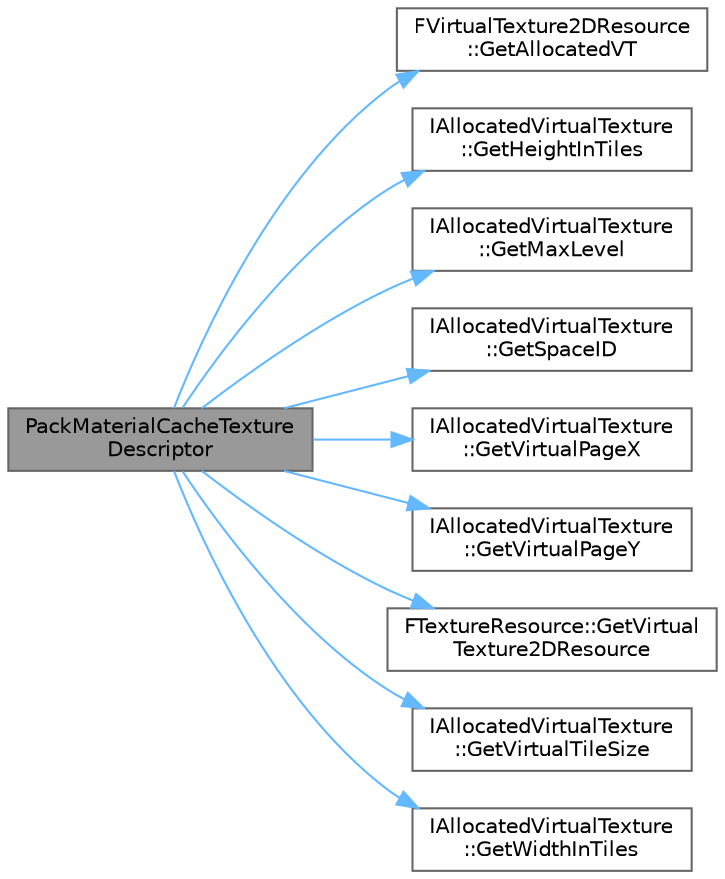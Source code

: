 digraph "PackMaterialCacheTextureDescriptor"
{
 // INTERACTIVE_SVG=YES
 // LATEX_PDF_SIZE
  bgcolor="transparent";
  edge [fontname=Helvetica,fontsize=10,labelfontname=Helvetica,labelfontsize=10];
  node [fontname=Helvetica,fontsize=10,shape=box,height=0.2,width=0.4];
  rankdir="LR";
  Node1 [id="Node000001",label="PackMaterialCacheTexture\lDescriptor",height=0.2,width=0.4,color="gray40", fillcolor="grey60", style="filled", fontcolor="black",tooltip=" "];
  Node1 -> Node2 [id="edge1_Node000001_Node000002",color="steelblue1",style="solid",tooltip=" "];
  Node2 [id="Node000002",label="FVirtualTexture2DResource\l::GetAllocatedVT",height=0.2,width=0.4,color="grey40", fillcolor="white", style="filled",URL="$de/d9d/classFVirtualTexture2DResource.html#ab08008dd26c44fbf236b819680c8aa02",tooltip="FVirtualTexture2DResource may have an AllocatedVT, which represents a page table allocation for the v..."];
  Node1 -> Node3 [id="edge2_Node000001_Node000003",color="steelblue1",style="solid",tooltip=" "];
  Node3 [id="Node000003",label="IAllocatedVirtualTexture\l::GetHeightInTiles",height=0.2,width=0.4,color="grey40", fillcolor="white", style="filled",URL="$dc/d35/classIAllocatedVirtualTexture.html#ac535935ed58234822c547de482f35b72",tooltip=" "];
  Node1 -> Node4 [id="edge3_Node000001_Node000004",color="steelblue1",style="solid",tooltip=" "];
  Node4 [id="Node000004",label="IAllocatedVirtualTexture\l::GetMaxLevel",height=0.2,width=0.4,color="grey40", fillcolor="white", style="filled",URL="$dc/d35/classIAllocatedVirtualTexture.html#ac5bc49b3dd36f7580445a28cfcdd74fb",tooltip=" "];
  Node1 -> Node5 [id="edge4_Node000001_Node000005",color="steelblue1",style="solid",tooltip=" "];
  Node5 [id="Node000005",label="IAllocatedVirtualTexture\l::GetSpaceID",height=0.2,width=0.4,color="grey40", fillcolor="white", style="filled",URL="$dc/d35/classIAllocatedVirtualTexture.html#afdf12be1970338ce2bfbda4b681551e2",tooltip=" "];
  Node1 -> Node6 [id="edge5_Node000001_Node000006",color="steelblue1",style="solid",tooltip=" "];
  Node6 [id="Node000006",label="IAllocatedVirtualTexture\l::GetVirtualPageX",height=0.2,width=0.4,color="grey40", fillcolor="white", style="filled",URL="$dc/d35/classIAllocatedVirtualTexture.html#a9b8feb7f5870ae93f125ec6c70baaa16",tooltip=" "];
  Node1 -> Node7 [id="edge6_Node000001_Node000007",color="steelblue1",style="solid",tooltip=" "];
  Node7 [id="Node000007",label="IAllocatedVirtualTexture\l::GetVirtualPageY",height=0.2,width=0.4,color="grey40", fillcolor="white", style="filled",URL="$dc/d35/classIAllocatedVirtualTexture.html#a07d7075238aeded7fc44525a6947cbaa",tooltip=" "];
  Node1 -> Node8 [id="edge7_Node000001_Node000008",color="steelblue1",style="solid",tooltip=" "];
  Node8 [id="Node000008",label="FTextureResource::GetVirtual\lTexture2DResource",height=0.2,width=0.4,color="grey40", fillcolor="white", style="filled",URL="$d7/df8/classFTextureResource.html#a03efa1cc993752182de854a191429047",tooltip=" "];
  Node1 -> Node9 [id="edge8_Node000001_Node000009",color="steelblue1",style="solid",tooltip=" "];
  Node9 [id="Node000009",label="IAllocatedVirtualTexture\l::GetVirtualTileSize",height=0.2,width=0.4,color="grey40", fillcolor="white", style="filled",URL="$dc/d35/classIAllocatedVirtualTexture.html#a7d638dcf082a28581961aa9a8c869c56",tooltip=" "];
  Node1 -> Node10 [id="edge9_Node000001_Node000010",color="steelblue1",style="solid",tooltip=" "];
  Node10 [id="Node000010",label="IAllocatedVirtualTexture\l::GetWidthInTiles",height=0.2,width=0.4,color="grey40", fillcolor="white", style="filled",URL="$dc/d35/classIAllocatedVirtualTexture.html#a782a709e86fb51283121d206e8e6da00",tooltip=" "];
}
